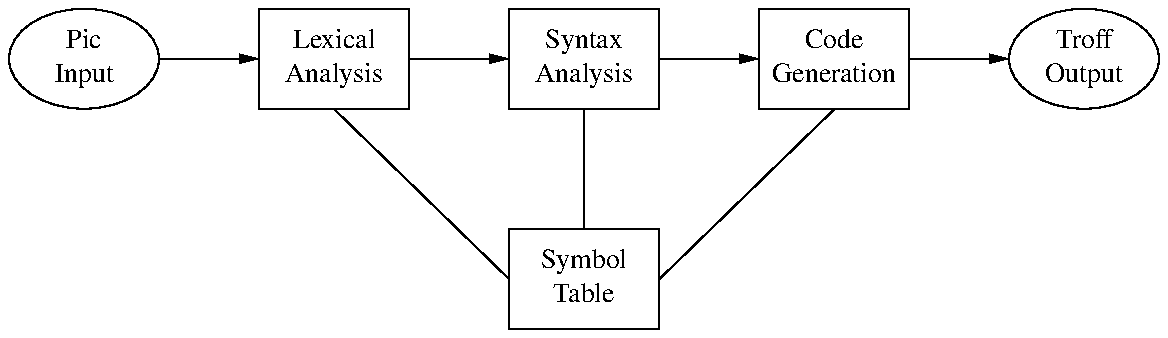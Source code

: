 .PS
ellipse "Pic" "Input"
arrow
B1: box "Lexical" "Analysis"
arrow
B2: box "Syntax" "Analysis"
arrow
B3: box "Code" "Generation"
arrow
ellipse "Troff" "Output"
line down .6 from B2.s
B4: box "Symbol" "Table"
line from B1.s to B4.w
line from B3.s to B4.e
.PE
